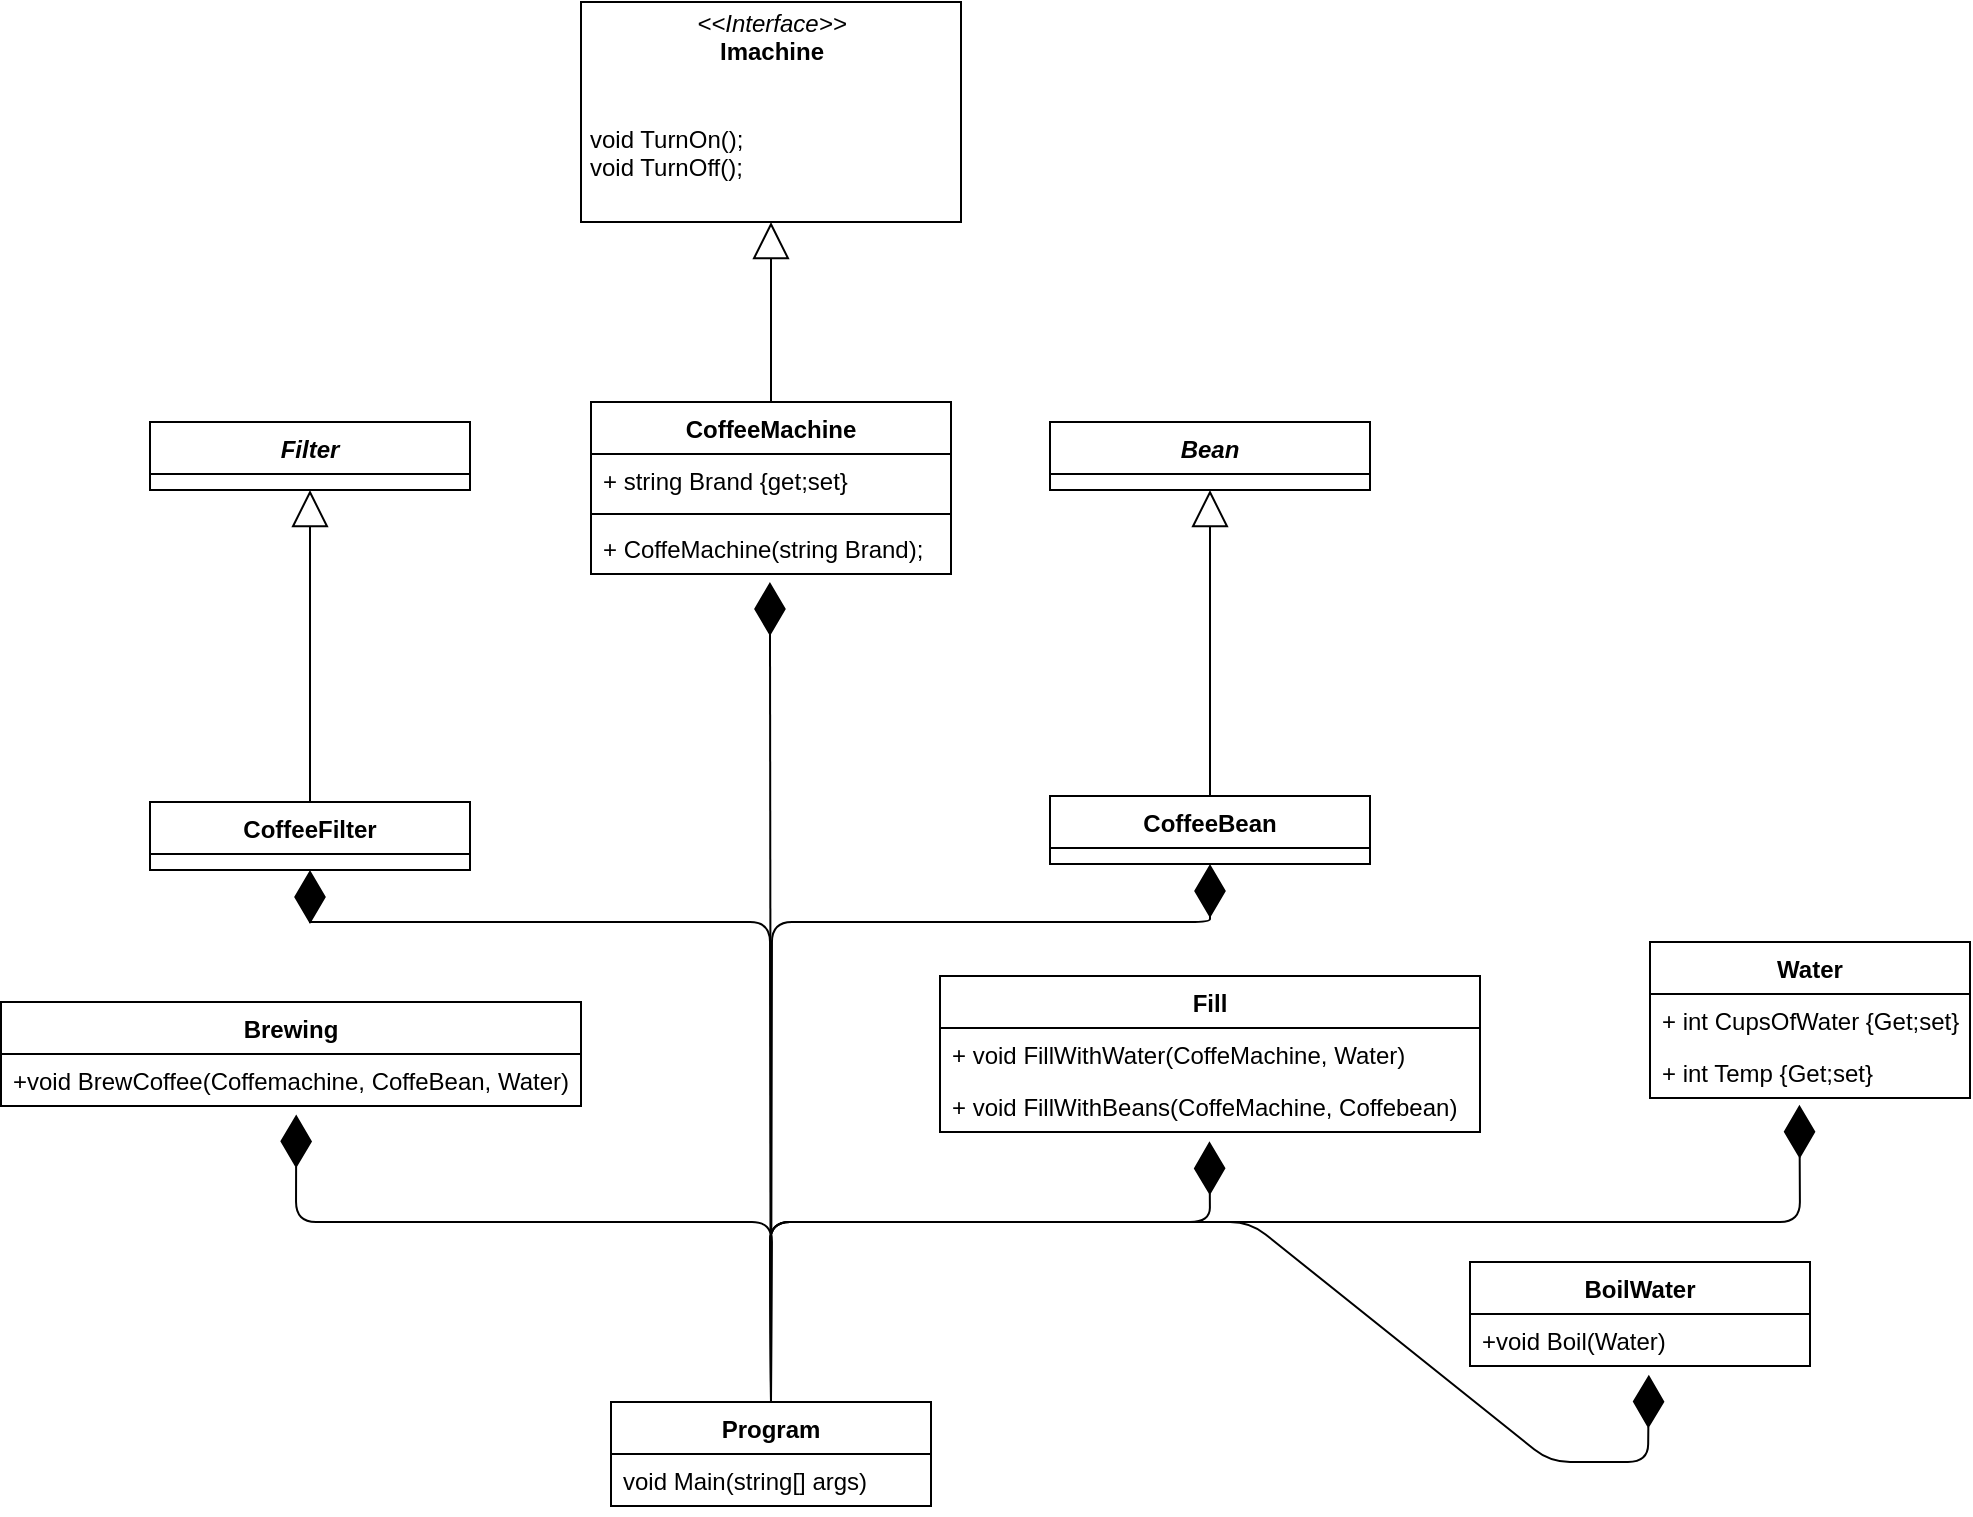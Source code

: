 <mxfile version="13.7.9" type="device"><diagram id="HkpWoF6u4Sg4CGovW73S" name="Page-1"><mxGraphModel dx="1365" dy="789" grid="1" gridSize="10" guides="1" tooltips="1" connect="1" arrows="1" fold="1" page="1" pageScale="1" pageWidth="1169" pageHeight="827" math="0" shadow="0"><root><mxCell id="0"/><mxCell id="1" parent="0"/><mxCell id="Etwb7TjCfZkljkXBA2A_-29" value="" style="endArrow=block;endSize=16;endFill=0;html=1;exitX=0.5;exitY=0;exitDx=0;exitDy=0;entryX=0.5;entryY=1;entryDx=0;entryDy=0;" parent="1" source="Etwb7TjCfZkljkXBA2A_-21" target="Etwb7TjCfZkljkXBA2A_-9" edge="1"><mxGeometry x="0.032" y="-20" width="160" relative="1" as="geometry"><mxPoint x="440" y="600" as="sourcePoint"/><mxPoint x="260" y="333.124" as="targetPoint"/><mxPoint y="-1" as="offset"/></mxGeometry></mxCell><mxCell id="Etwb7TjCfZkljkXBA2A_-31" value="" style="endArrow=block;endSize=16;endFill=0;html=1;entryX=0.5;entryY=1;entryDx=0;entryDy=0;exitX=0.5;exitY=0;exitDx=0;exitDy=0;" parent="1" source="Etwb7TjCfZkljkXBA2A_-1" target="Etwb7TjCfZkljkXBA2A_-51" edge="1"><mxGeometry x="0.032" y="-20" width="160" relative="1" as="geometry"><mxPoint x="495.5" y="260" as="sourcePoint"/><mxPoint x="490.5" y="156.728" as="targetPoint"/><mxPoint y="-1" as="offset"/></mxGeometry></mxCell><mxCell id="Etwb7TjCfZkljkXBA2A_-33" value="" style="endArrow=block;endSize=16;endFill=0;html=1;exitX=0.5;exitY=0;exitDx=0;exitDy=0;entryX=0.5;entryY=1;entryDx=0;entryDy=0;" parent="1" source="Etwb7TjCfZkljkXBA2A_-25" target="Etwb7TjCfZkljkXBA2A_-13" edge="1"><mxGeometry x="0.032" y="-20" width="160" relative="1" as="geometry"><mxPoint x="610" y="430" as="sourcePoint"/><mxPoint x="710" y="300" as="targetPoint"/><mxPoint y="-1" as="offset"/></mxGeometry></mxCell><mxCell id="Etwb7TjCfZkljkXBA2A_-51" value="&lt;p style=&quot;margin: 0px ; margin-top: 4px ; text-align: center&quot;&gt;&lt;i&gt;&amp;lt;&amp;lt;Interface&amp;gt;&amp;gt;&lt;/i&gt;&lt;br&gt;&lt;b&gt;Imachine&lt;/b&gt;&lt;/p&gt;&lt;p style=&quot;margin: 0px ; margin-left: 4px&quot;&gt;&lt;span&gt;&amp;nbsp;&lt;/span&gt;&lt;/p&gt;&lt;p style=&quot;margin: 0px ; margin-left: 4px&quot;&gt;&lt;span&gt;&lt;br&gt;&lt;/span&gt;&lt;/p&gt;&lt;p style=&quot;margin: 0px ; margin-left: 4px&quot;&gt;&lt;span&gt;void TurnOn();&lt;/span&gt;&lt;br&gt;&lt;/p&gt;&lt;p style=&quot;margin: 0px ; margin-left: 4px&quot;&gt;void TurnOff();&lt;/p&gt;" style="verticalAlign=top;align=left;overflow=fill;fontSize=12;fontFamily=Helvetica;html=1;" parent="1" vertex="1"><mxGeometry x="395.5" y="30" width="190" height="110" as="geometry"/></mxCell><mxCell id="Etwb7TjCfZkljkXBA2A_-13" value="Bean" style="swimlane;fontStyle=3;align=center;verticalAlign=top;childLayout=stackLayout;horizontal=1;startSize=26;horizontalStack=0;resizeParent=1;resizeParentMax=0;resizeLast=0;collapsible=1;marginBottom=0;" parent="1" vertex="1"><mxGeometry x="630" y="240" width="160" height="34" as="geometry"/></mxCell><mxCell id="Etwb7TjCfZkljkXBA2A_-25" value="CoffeeBean" style="swimlane;fontStyle=1;align=center;verticalAlign=top;childLayout=stackLayout;horizontal=1;startSize=26;horizontalStack=0;resizeParent=1;resizeParentMax=0;resizeLast=0;collapsible=1;marginBottom=0;" parent="1" vertex="1"><mxGeometry x="630" y="427" width="160" height="34" as="geometry"/></mxCell><mxCell id="Etwb7TjCfZkljkXBA2A_-9" value="Filter" style="swimlane;fontStyle=3;align=center;verticalAlign=top;childLayout=stackLayout;horizontal=1;startSize=26;horizontalStack=0;resizeParent=1;resizeParentMax=0;resizeLast=0;collapsible=1;marginBottom=0;" parent="1" vertex="1"><mxGeometry x="180" y="240" width="160" height="34" as="geometry"/></mxCell><mxCell id="Etwb7TjCfZkljkXBA2A_-21" value="CoffeeFilter" style="swimlane;fontStyle=1;align=center;verticalAlign=top;childLayout=stackLayout;horizontal=1;startSize=26;horizontalStack=0;resizeParent=1;resizeParentMax=0;resizeLast=0;collapsible=1;marginBottom=0;" parent="1" vertex="1"><mxGeometry x="180" y="430" width="160" height="34" as="geometry"/></mxCell><mxCell id="Etwb7TjCfZkljkXBA2A_-1" value="CoffeeMachine" style="swimlane;fontStyle=1;align=center;verticalAlign=top;childLayout=stackLayout;horizontal=1;startSize=26;horizontalStack=0;resizeParent=1;resizeParentMax=0;resizeLast=0;collapsible=1;marginBottom=0;" parent="1" vertex="1"><mxGeometry x="400.5" y="230" width="180" height="86" as="geometry"/></mxCell><mxCell id="Etwb7TjCfZkljkXBA2A_-2" value="+ string Brand {get;set}" style="text;strokeColor=none;fillColor=none;align=left;verticalAlign=top;spacingLeft=4;spacingRight=4;overflow=hidden;rotatable=0;points=[[0,0.5],[1,0.5]];portConstraint=eastwest;" parent="Etwb7TjCfZkljkXBA2A_-1" vertex="1"><mxGeometry y="26" width="180" height="26" as="geometry"/></mxCell><mxCell id="Etwb7TjCfZkljkXBA2A_-3" value="" style="line;strokeWidth=1;fillColor=none;align=left;verticalAlign=middle;spacingTop=-1;spacingLeft=3;spacingRight=3;rotatable=0;labelPosition=right;points=[];portConstraint=eastwest;" parent="Etwb7TjCfZkljkXBA2A_-1" vertex="1"><mxGeometry y="52" width="180" height="8" as="geometry"/></mxCell><mxCell id="Etwb7TjCfZkljkXBA2A_-4" value="+ CoffeMachine(string Brand);" style="text;strokeColor=none;fillColor=none;align=left;verticalAlign=top;spacingLeft=4;spacingRight=4;overflow=hidden;rotatable=0;points=[[0,0.5],[1,0.5]];portConstraint=eastwest;" parent="Etwb7TjCfZkljkXBA2A_-1" vertex="1"><mxGeometry y="60" width="180" height="26" as="geometry"/></mxCell><mxCell id="Etwb7TjCfZkljkXBA2A_-38" value="Brewing" style="swimlane;fontStyle=1;align=center;verticalAlign=top;childLayout=stackLayout;horizontal=1;startSize=26;horizontalStack=0;resizeParent=1;resizeParentMax=0;resizeLast=0;collapsible=1;marginBottom=0;" parent="1" vertex="1"><mxGeometry x="105.5" y="530" width="290" height="52" as="geometry"/></mxCell><mxCell id="Etwb7TjCfZkljkXBA2A_-41" value="+void BrewCoffee(Coffemachine, CoffeBean, Water)" style="text;strokeColor=none;fillColor=none;align=left;verticalAlign=top;spacingLeft=4;spacingRight=4;overflow=hidden;rotatable=0;points=[[0,0.5],[1,0.5]];portConstraint=eastwest;" parent="Etwb7TjCfZkljkXBA2A_-38" vertex="1"><mxGeometry y="26" width="290" height="26" as="geometry"/></mxCell><mxCell id="j5X0SlwQqakavJkFn3Yz-11" value="" style="endArrow=diamondThin;endFill=1;endSize=24;html=1;entryX=0.509;entryY=1.162;entryDx=0;entryDy=0;entryPerimeter=0;exitX=0.5;exitY=0;exitDx=0;exitDy=0;" edge="1" parent="1" source="j5X0SlwQqakavJkFn3Yz-7" target="Etwb7TjCfZkljkXBA2A_-41"><mxGeometry width="160" relative="1" as="geometry"><mxPoint x="410.5" y="650" as="sourcePoint"/><mxPoint x="250" y="620" as="targetPoint"/><Array as="points"><mxPoint x="491" y="640"/><mxPoint x="253" y="640"/></Array></mxGeometry></mxCell><mxCell id="j5X0SlwQqakavJkFn3Yz-7" value="Program" style="swimlane;fontStyle=1;align=center;verticalAlign=top;childLayout=stackLayout;horizontal=1;startSize=26;horizontalStack=0;resizeParent=1;resizeParentMax=0;resizeLast=0;collapsible=1;marginBottom=0;" vertex="1" parent="1"><mxGeometry x="410.5" y="730" width="160" height="52" as="geometry"/></mxCell><mxCell id="j5X0SlwQqakavJkFn3Yz-10" value="void Main(string[] args)" style="text;strokeColor=none;fillColor=none;align=left;verticalAlign=top;spacingLeft=4;spacingRight=4;overflow=hidden;rotatable=0;points=[[0,0.5],[1,0.5]];portConstraint=eastwest;" vertex="1" parent="j5X0SlwQqakavJkFn3Yz-7"><mxGeometry y="26" width="160" height="26" as="geometry"/></mxCell><mxCell id="j5X0SlwQqakavJkFn3Yz-12" value="" style="endArrow=diamondThin;endFill=1;endSize=24;html=1;entryX=0.499;entryY=1.179;entryDx=0;entryDy=0;entryPerimeter=0;exitX=0.5;exitY=0;exitDx=0;exitDy=0;" edge="1" parent="1" source="j5X0SlwQqakavJkFn3Yz-7" target="j5X0SlwQqakavJkFn3Yz-4"><mxGeometry width="160" relative="1" as="geometry"><mxPoint x="947.5" y="748.79" as="sourcePoint"/><mxPoint x="710.11" y="605.002" as="targetPoint"/><Array as="points"><mxPoint x="490" y="640"/><mxPoint x="710" y="640"/></Array></mxGeometry></mxCell><mxCell id="Etwb7TjCfZkljkXBA2A_-42" value="Fill" style="swimlane;fontStyle=1;align=center;verticalAlign=top;childLayout=stackLayout;horizontal=1;startSize=26;horizontalStack=0;resizeParent=1;resizeParentMax=0;resizeLast=0;collapsible=1;marginBottom=0;" parent="1" vertex="1"><mxGeometry x="575" y="517" width="270" height="78" as="geometry"/></mxCell><mxCell id="Etwb7TjCfZkljkXBA2A_-45" value="+ void FillWithWater(CoffeMachine, Water)" style="text;strokeColor=none;fillColor=none;align=left;verticalAlign=top;spacingLeft=4;spacingRight=4;overflow=hidden;rotatable=0;points=[[0,0.5],[1,0.5]];portConstraint=eastwest;" parent="Etwb7TjCfZkljkXBA2A_-42" vertex="1"><mxGeometry y="26" width="270" height="26" as="geometry"/></mxCell><mxCell id="j5X0SlwQqakavJkFn3Yz-4" value="+ void FillWithBeans(CoffeMachine, Coffebean)" style="text;strokeColor=none;fillColor=none;align=left;verticalAlign=top;spacingLeft=4;spacingRight=4;overflow=hidden;rotatable=0;points=[[0,0.5],[1,0.5]];portConstraint=eastwest;" vertex="1" parent="Etwb7TjCfZkljkXBA2A_-42"><mxGeometry y="52" width="270" height="26" as="geometry"/></mxCell><mxCell id="j5X0SlwQqakavJkFn3Yz-13" value="" style="endArrow=diamondThin;endFill=1;endSize=24;html=1;entryX=0.526;entryY=1.167;entryDx=0;entryDy=0;entryPerimeter=0;exitX=0.5;exitY=0;exitDx=0;exitDy=0;" edge="1" parent="1" source="j5X0SlwQqakavJkFn3Yz-7" target="j5X0SlwQqakavJkFn3Yz-1"><mxGeometry width="160" relative="1" as="geometry"><mxPoint x="740.5" y="725.35" as="sourcePoint"/><mxPoint x="959.73" y="595.004" as="targetPoint"/><Array as="points"><mxPoint x="490" y="640"/><mxPoint x="730" y="640"/><mxPoint x="880" y="760"/><mxPoint x="929" y="760"/></Array></mxGeometry></mxCell><mxCell id="Etwb7TjCfZkljkXBA2A_-34" value="BoilWater" style="swimlane;fontStyle=1;align=center;verticalAlign=top;childLayout=stackLayout;horizontal=1;startSize=26;horizontalStack=0;resizeParent=1;resizeParentMax=0;resizeLast=0;collapsible=1;marginBottom=0;" parent="1" vertex="1"><mxGeometry x="840" y="660" width="170" height="52" as="geometry"/></mxCell><mxCell id="j5X0SlwQqakavJkFn3Yz-1" value="+void Boil(Water)" style="text;strokeColor=none;fillColor=none;align=left;verticalAlign=top;spacingLeft=4;spacingRight=4;overflow=hidden;rotatable=0;points=[[0,0.5],[1,0.5]];portConstraint=eastwest;" vertex="1" parent="Etwb7TjCfZkljkXBA2A_-34"><mxGeometry y="26" width="170" height="26" as="geometry"/></mxCell><mxCell id="j5X0SlwQqakavJkFn3Yz-14" value="" style="endArrow=diamondThin;endFill=1;endSize=24;html=1;entryX=0.467;entryY=1.131;entryDx=0;entryDy=0;entryPerimeter=0;exitX=0.5;exitY=0;exitDx=0;exitDy=0;" edge="1" parent="1" source="j5X0SlwQqakavJkFn3Yz-7" target="j5X0SlwQqakavJkFn3Yz-6"><mxGeometry width="160" relative="1" as="geometry"><mxPoint x="777.5" y="730" as="sourcePoint"/><mxPoint x="540.11" y="586.212" as="targetPoint"/><Array as="points"><mxPoint x="490" y="640"/><mxPoint x="1005" y="640"/></Array></mxGeometry></mxCell><mxCell id="Etwb7TjCfZkljkXBA2A_-17" value="Water&#10;" style="swimlane;fontStyle=1;align=center;verticalAlign=top;childLayout=stackLayout;horizontal=1;startSize=26;horizontalStack=0;resizeParent=1;resizeParentMax=0;resizeLast=0;collapsible=1;marginBottom=0;" parent="1" vertex="1"><mxGeometry x="930" y="500" width="160" height="78" as="geometry"/></mxCell><mxCell id="Etwb7TjCfZkljkXBA2A_-18" value="+ int CupsOfWater {Get;set}" style="text;strokeColor=none;fillColor=none;align=left;verticalAlign=top;spacingLeft=4;spacingRight=4;overflow=hidden;rotatable=0;points=[[0,0.5],[1,0.5]];portConstraint=eastwest;" parent="Etwb7TjCfZkljkXBA2A_-17" vertex="1"><mxGeometry y="26" width="160" height="26" as="geometry"/></mxCell><mxCell id="j5X0SlwQqakavJkFn3Yz-6" value="+ int Temp {Get;set}" style="text;strokeColor=none;fillColor=none;align=left;verticalAlign=top;spacingLeft=4;spacingRight=4;overflow=hidden;rotatable=0;points=[[0,0.5],[1,0.5]];portConstraint=eastwest;" vertex="1" parent="Etwb7TjCfZkljkXBA2A_-17"><mxGeometry y="52" width="160" height="26" as="geometry"/></mxCell><mxCell id="j5X0SlwQqakavJkFn3Yz-15" value="" style="endArrow=diamondThin;endFill=1;endSize=24;html=1;exitX=0.5;exitY=0;exitDx=0;exitDy=0;entryX=0.497;entryY=1.154;entryDx=0;entryDy=0;entryPerimeter=0;" edge="1" parent="1" source="j5X0SlwQqakavJkFn3Yz-7" target="Etwb7TjCfZkljkXBA2A_-4"><mxGeometry width="160" relative="1" as="geometry"><mxPoint x="430" y="490" as="sourcePoint"/><mxPoint x="590" y="490" as="targetPoint"/></mxGeometry></mxCell><mxCell id="j5X0SlwQqakavJkFn3Yz-16" value="" style="endArrow=diamondThin;endFill=1;endSize=24;html=1;exitX=0.5;exitY=0;exitDx=0;exitDy=0;entryX=0.5;entryY=1;entryDx=0;entryDy=0;" edge="1" parent="1" source="j5X0SlwQqakavJkFn3Yz-7" target="Etwb7TjCfZkljkXBA2A_-25"><mxGeometry width="160" relative="1" as="geometry"><mxPoint x="520.54" y="712" as="sourcePoint"/><mxPoint x="520" y="398" as="targetPoint"/><Array as="points"><mxPoint x="491" y="490"/><mxPoint x="710" y="490"/></Array></mxGeometry></mxCell><mxCell id="j5X0SlwQqakavJkFn3Yz-17" value="" style="endArrow=diamondThin;endFill=1;endSize=24;html=1;exitX=0.5;exitY=0;exitDx=0;exitDy=0;entryX=0.5;entryY=1;entryDx=0;entryDy=0;" edge="1" parent="1" source="j5X0SlwQqakavJkFn3Yz-7" target="Etwb7TjCfZkljkXBA2A_-21"><mxGeometry width="160" relative="1" as="geometry"><mxPoint x="460" y="730" as="sourcePoint"/><mxPoint x="679.5" y="461" as="targetPoint"/><Array as="points"><mxPoint x="490" y="490"/><mxPoint x="260" y="490"/></Array></mxGeometry></mxCell></root></mxGraphModel></diagram></mxfile>